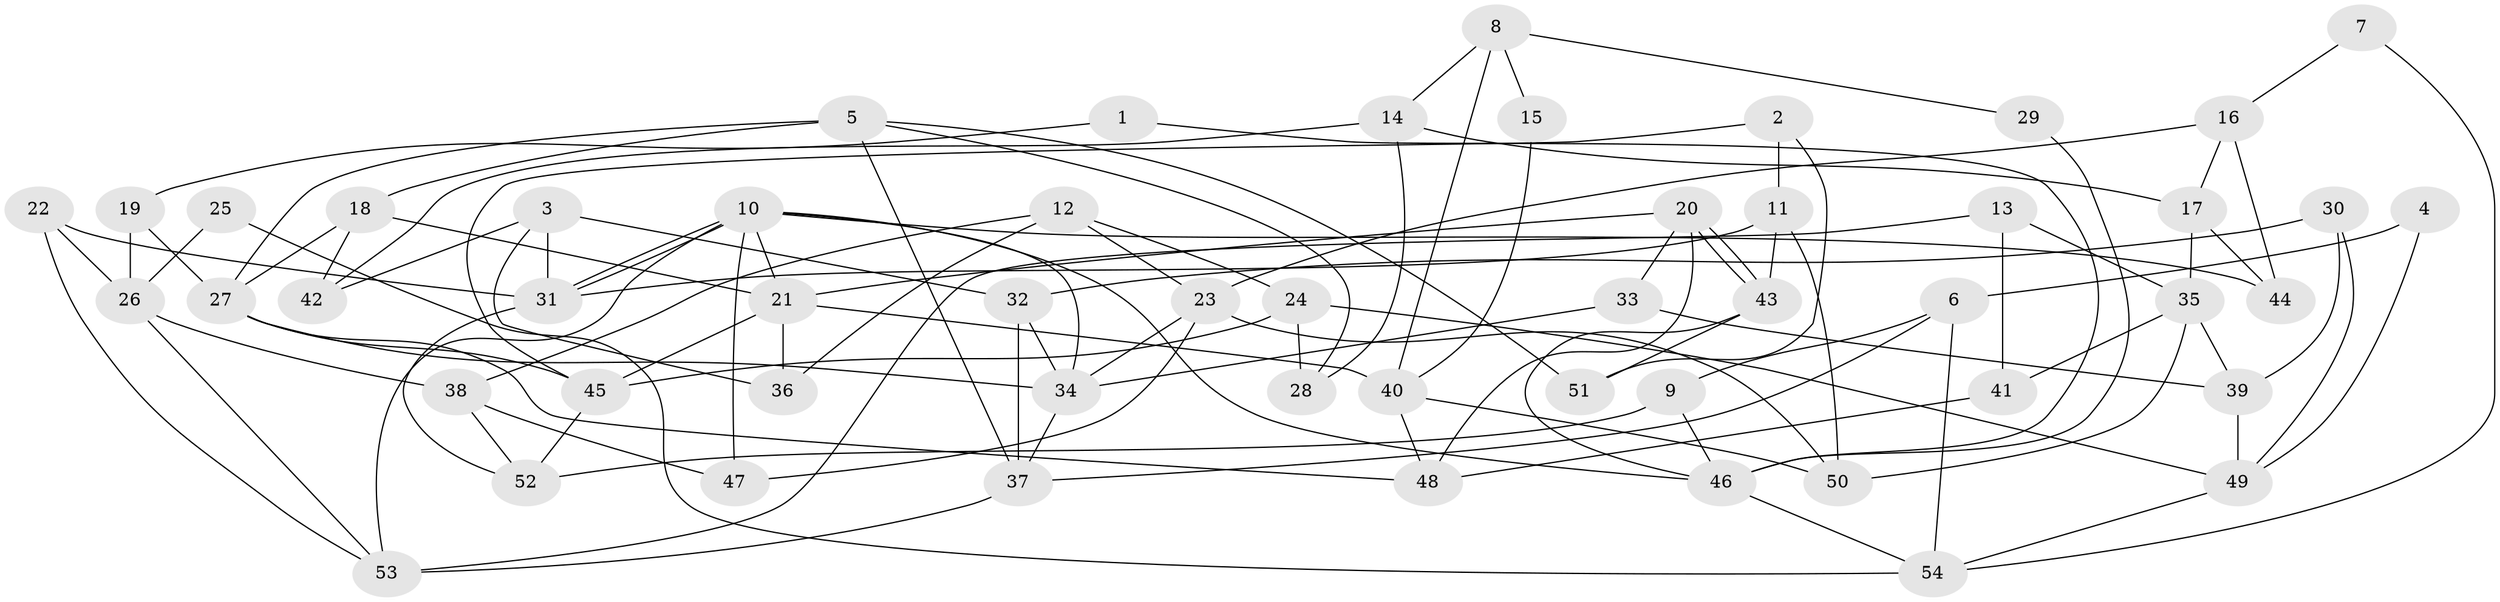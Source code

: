// coarse degree distribution, {7: 0.2727272727272727, 8: 0.09090909090909091, 5: 0.18181818181818182, 4: 0.13636363636363635, 6: 0.09090909090909091, 2: 0.13636363636363635, 3: 0.09090909090909091}
// Generated by graph-tools (version 1.1) at 2025/50/03/04/25 22:50:49]
// undirected, 54 vertices, 108 edges
graph export_dot {
  node [color=gray90,style=filled];
  1;
  2;
  3;
  4;
  5;
  6;
  7;
  8;
  9;
  10;
  11;
  12;
  13;
  14;
  15;
  16;
  17;
  18;
  19;
  20;
  21;
  22;
  23;
  24;
  25;
  26;
  27;
  28;
  29;
  30;
  31;
  32;
  33;
  34;
  35;
  36;
  37;
  38;
  39;
  40;
  41;
  42;
  43;
  44;
  45;
  46;
  47;
  48;
  49;
  50;
  51;
  52;
  53;
  54;
  1 -- 46;
  1 -- 19;
  2 -- 45;
  2 -- 51;
  2 -- 11;
  3 -- 31;
  3 -- 32;
  3 -- 36;
  3 -- 42;
  4 -- 49;
  4 -- 6;
  5 -- 37;
  5 -- 27;
  5 -- 18;
  5 -- 28;
  5 -- 51;
  6 -- 37;
  6 -- 9;
  6 -- 54;
  7 -- 16;
  7 -- 54;
  8 -- 14;
  8 -- 40;
  8 -- 15;
  8 -- 29;
  9 -- 52;
  9 -- 46;
  10 -- 31;
  10 -- 31;
  10 -- 53;
  10 -- 21;
  10 -- 34;
  10 -- 44;
  10 -- 46;
  10 -- 47;
  11 -- 43;
  11 -- 31;
  11 -- 50;
  12 -- 36;
  12 -- 38;
  12 -- 23;
  12 -- 24;
  13 -- 35;
  13 -- 53;
  13 -- 41;
  14 -- 42;
  14 -- 28;
  14 -- 17;
  15 -- 40;
  16 -- 44;
  16 -- 23;
  16 -- 17;
  17 -- 35;
  17 -- 44;
  18 -- 27;
  18 -- 21;
  18 -- 42;
  19 -- 27;
  19 -- 26;
  20 -- 43;
  20 -- 43;
  20 -- 21;
  20 -- 33;
  20 -- 48;
  21 -- 36;
  21 -- 40;
  21 -- 45;
  22 -- 31;
  22 -- 53;
  22 -- 26;
  23 -- 50;
  23 -- 34;
  23 -- 47;
  24 -- 45;
  24 -- 28;
  24 -- 49;
  25 -- 26;
  25 -- 54;
  26 -- 38;
  26 -- 53;
  27 -- 34;
  27 -- 48;
  27 -- 45;
  29 -- 46;
  30 -- 39;
  30 -- 49;
  30 -- 32;
  31 -- 52;
  32 -- 34;
  32 -- 37;
  33 -- 34;
  33 -- 39;
  34 -- 37;
  35 -- 50;
  35 -- 39;
  35 -- 41;
  37 -- 53;
  38 -- 47;
  38 -- 52;
  39 -- 49;
  40 -- 48;
  40 -- 50;
  41 -- 48;
  43 -- 46;
  43 -- 51;
  45 -- 52;
  46 -- 54;
  49 -- 54;
}
